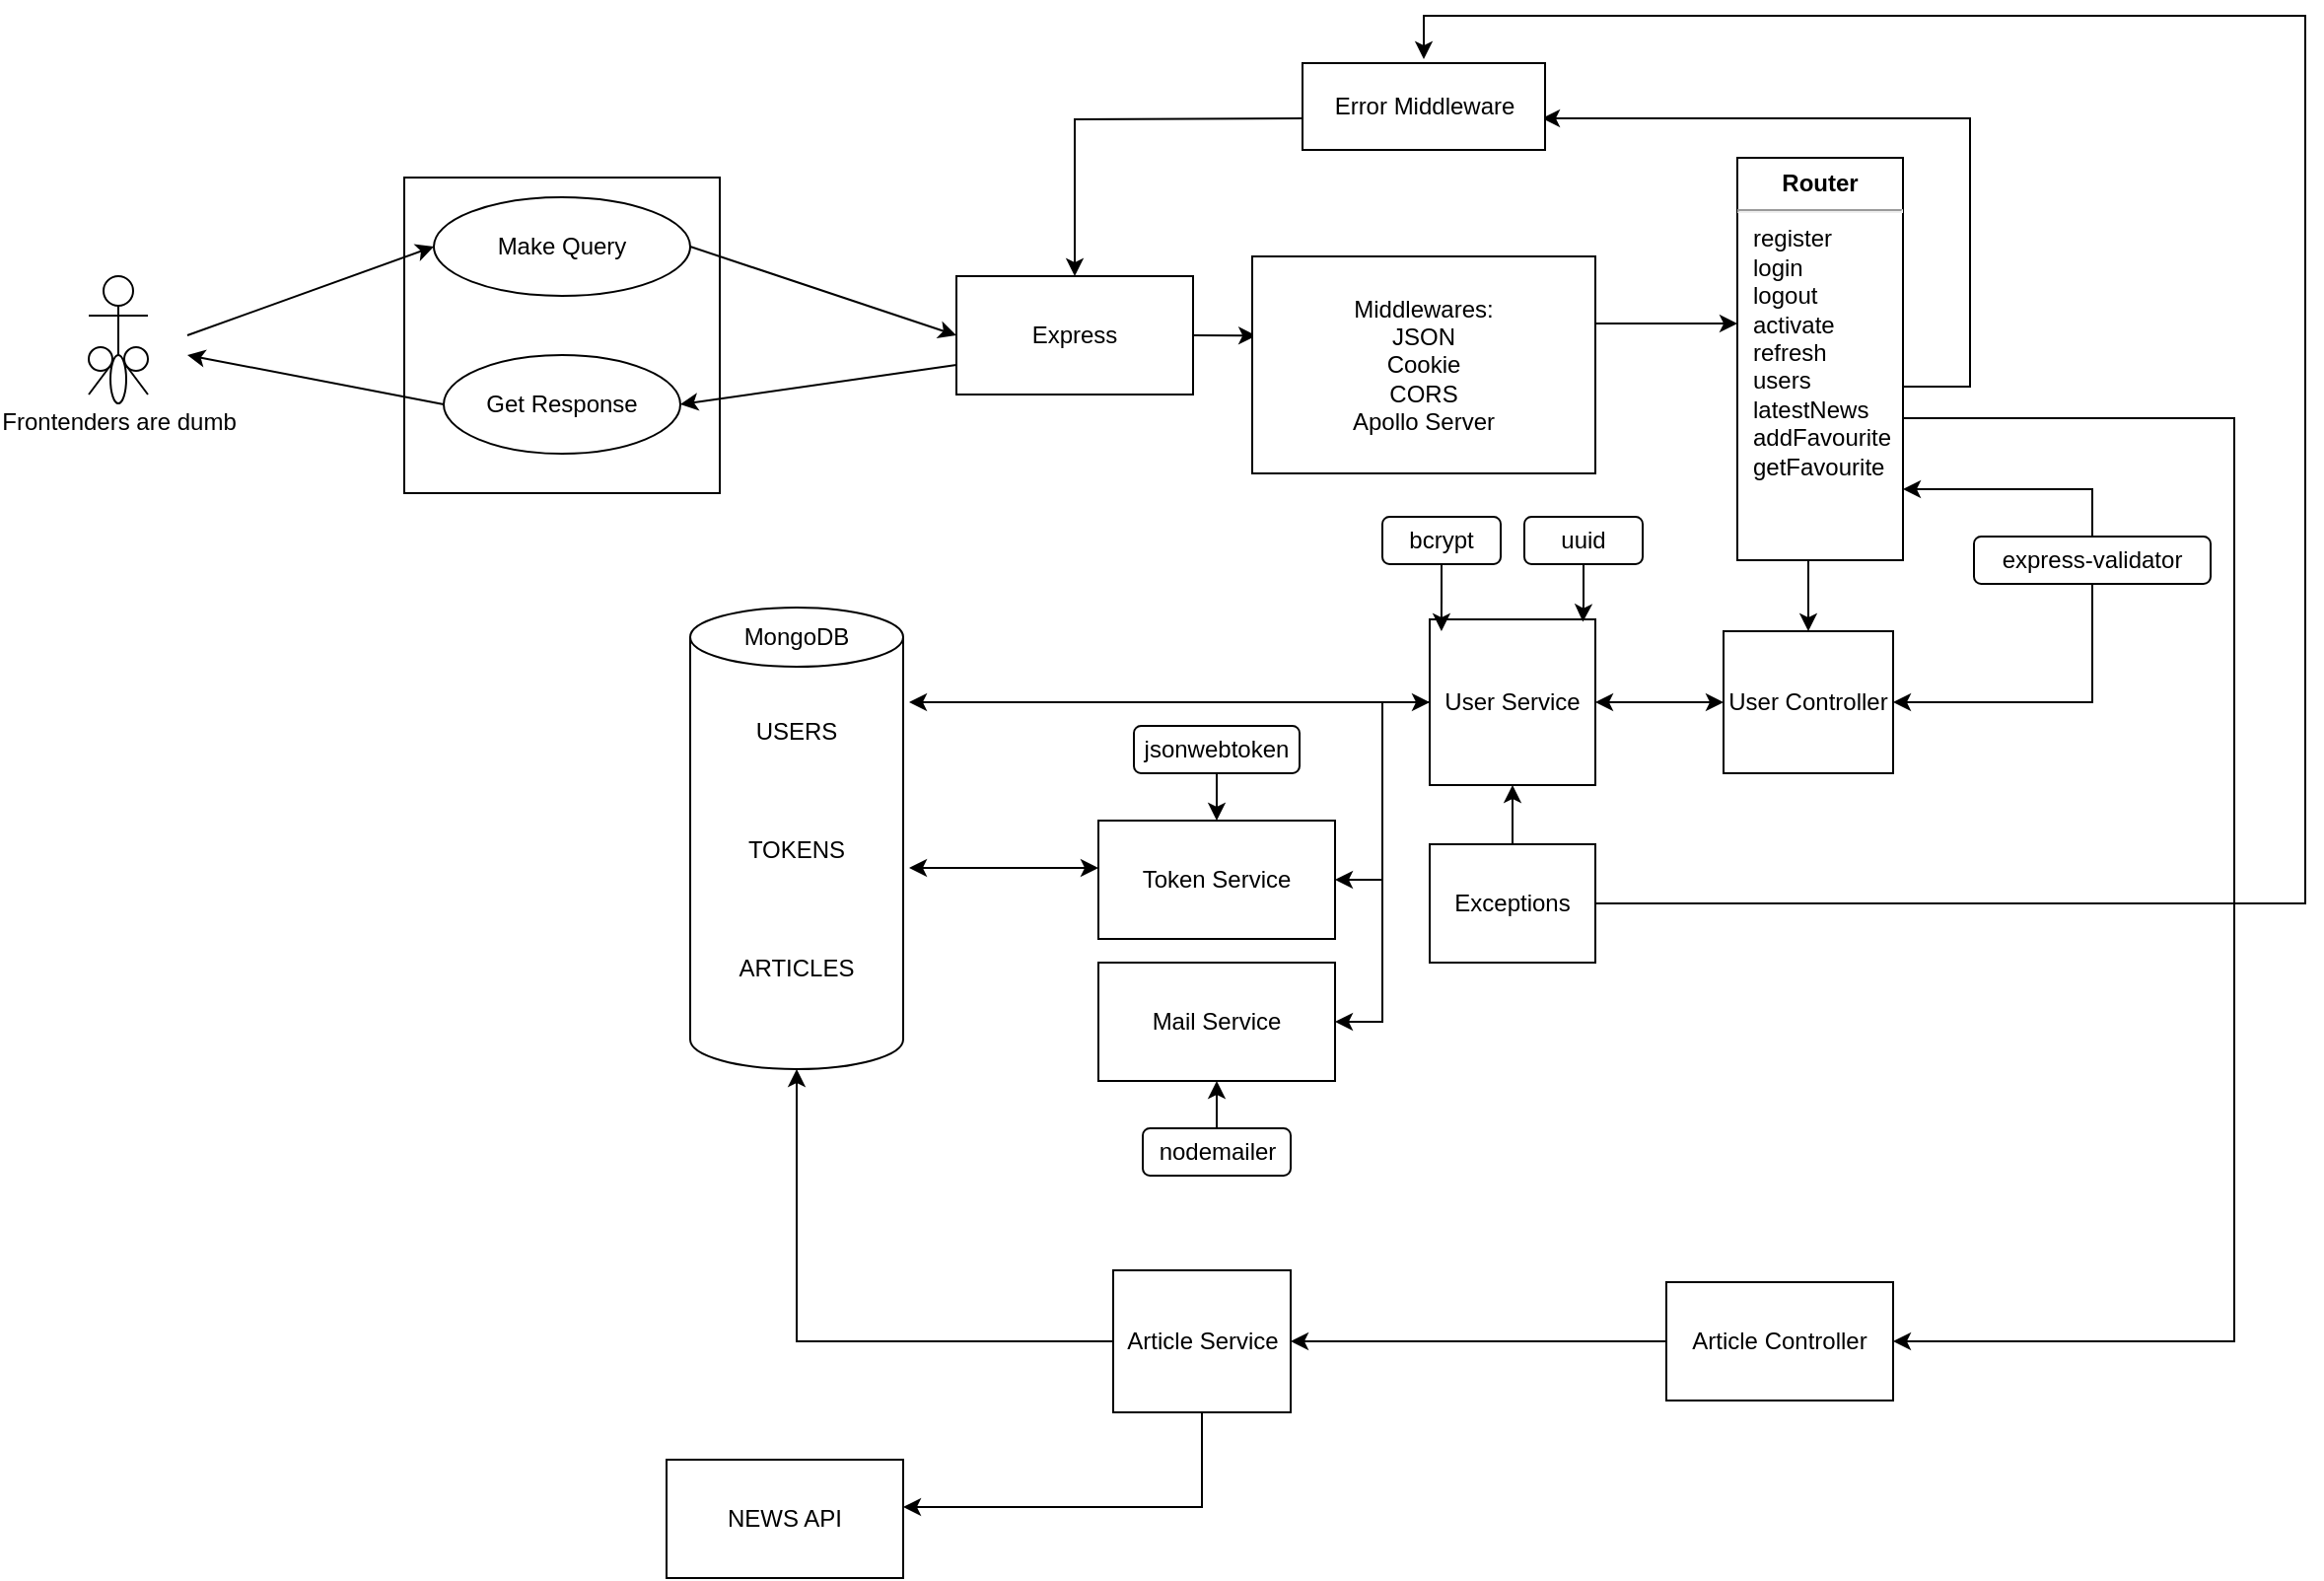 <mxfile>
    <diagram name="Page-1" id="jY6gUYueK4Lz05AGPSLK">
        <mxGraphModel dx="603" dy="1417" grid="1" gridSize="12" guides="1" tooltips="1" connect="1" arrows="1" fold="1" page="0" pageScale="1" pageWidth="827" pageHeight="1169" math="0" shadow="0">
            <root>
                <mxCell id="0"/>
                <mxCell id="1" parent="0"/>
                <mxCell id="4jzF36_kRDMFmSvGSF6Q-1" value="Frontenders are dumb" style="shape=umlActor;verticalLabelPosition=bottom;verticalAlign=top;html=1;outlineConnect=0;" parent="1" vertex="1">
                    <mxGeometry x="576" y="-300" width="30" height="60" as="geometry"/>
                </mxCell>
                <mxCell id="4jzF36_kRDMFmSvGSF6Q-4" value="" style="whiteSpace=wrap;html=1;aspect=fixed;" parent="1" vertex="1">
                    <mxGeometry x="736" y="-350" width="160" height="160" as="geometry"/>
                </mxCell>
                <mxCell id="4jzF36_kRDMFmSvGSF6Q-5" value="Make Query" style="ellipse;whiteSpace=wrap;html=1;" parent="1" vertex="1">
                    <mxGeometry x="751" y="-340" width="130" height="50" as="geometry"/>
                </mxCell>
                <mxCell id="4jzF36_kRDMFmSvGSF6Q-6" value="Get Response" style="ellipse;whiteSpace=wrap;html=1;" parent="1" vertex="1">
                    <mxGeometry x="756" y="-260" width="120" height="50" as="geometry"/>
                </mxCell>
                <mxCell id="4jzF36_kRDMFmSvGSF6Q-8" value="" style="endArrow=classic;html=1;rounded=0;entryX=0;entryY=0.5;entryDx=0;entryDy=0;" parent="1" target="4jzF36_kRDMFmSvGSF6Q-5" edge="1">
                    <mxGeometry width="50" height="50" relative="1" as="geometry">
                        <mxPoint x="626" y="-270" as="sourcePoint"/>
                        <mxPoint x="676" y="-320" as="targetPoint"/>
                    </mxGeometry>
                </mxCell>
                <mxCell id="4jzF36_kRDMFmSvGSF6Q-9" value="" style="endArrow=classic;html=1;rounded=0;exitX=0;exitY=0.5;exitDx=0;exitDy=0;" parent="1" source="4jzF36_kRDMFmSvGSF6Q-6" edge="1">
                    <mxGeometry width="50" height="50" relative="1" as="geometry">
                        <mxPoint x="926" y="-130" as="sourcePoint"/>
                        <mxPoint x="626" y="-260" as="targetPoint"/>
                        <Array as="points"/>
                    </mxGeometry>
                </mxCell>
                <mxCell id="4jzF36_kRDMFmSvGSF6Q-10" value="" style="endArrow=classic;html=1;rounded=0;exitX=1;exitY=0.5;exitDx=0;exitDy=0;entryX=0;entryY=0.5;entryDx=0;entryDy=0;" parent="1" source="4jzF36_kRDMFmSvGSF6Q-5" target="4jzF36_kRDMFmSvGSF6Q-11" edge="1">
                    <mxGeometry width="50" height="50" relative="1" as="geometry">
                        <mxPoint x="896" y="-260" as="sourcePoint"/>
                        <mxPoint x="1006" y="-260" as="targetPoint"/>
                        <Array as="points"/>
                    </mxGeometry>
                </mxCell>
                <mxCell id="4jzF36_kRDMFmSvGSF6Q-11" value="Express" style="rounded=0;whiteSpace=wrap;html=1;" parent="1" vertex="1">
                    <mxGeometry x="1016" y="-300" width="120" height="60" as="geometry"/>
                </mxCell>
                <mxCell id="4jzF36_kRDMFmSvGSF6Q-12" value="" style="endArrow=classic;html=1;rounded=0;exitX=0;exitY=0.75;exitDx=0;exitDy=0;entryX=1;entryY=0.5;entryDx=0;entryDy=0;" parent="1" source="4jzF36_kRDMFmSvGSF6Q-11" target="4jzF36_kRDMFmSvGSF6Q-6" edge="1">
                    <mxGeometry width="50" height="50" relative="1" as="geometry">
                        <mxPoint x="926" y="-30" as="sourcePoint"/>
                        <mxPoint x="976" y="-80" as="targetPoint"/>
                        <Array as="points"/>
                    </mxGeometry>
                </mxCell>
                <mxCell id="4jzF36_kRDMFmSvGSF6Q-13" value="" style="endArrow=classic;html=1;rounded=0;exitX=1;exitY=0.5;exitDx=0;exitDy=0;entryX=0.012;entryY=0.365;entryDx=0;entryDy=0;entryPerimeter=0;" parent="1" source="4jzF36_kRDMFmSvGSF6Q-11" target="4jzF36_kRDMFmSvGSF6Q-14" edge="1">
                    <mxGeometry width="50" height="50" relative="1" as="geometry">
                        <mxPoint x="926" y="-30" as="sourcePoint"/>
                        <mxPoint x="1076" y="-180" as="targetPoint"/>
                        <Array as="points">
                            <mxPoint x="1136" y="-270"/>
                        </Array>
                    </mxGeometry>
                </mxCell>
                <mxCell id="4jzF36_kRDMFmSvGSF6Q-104" style="edgeStyle=orthogonalEdgeStyle;rounded=0;orthogonalLoop=1;jettySize=auto;html=1;entryX=0;entryY=0.412;entryDx=0;entryDy=0;entryPerimeter=0;" parent="1" source="4jzF36_kRDMFmSvGSF6Q-14" target="4jzF36_kRDMFmSvGSF6Q-21" edge="1">
                    <mxGeometry relative="1" as="geometry">
                        <Array as="points">
                            <mxPoint x="1364" y="-276"/>
                            <mxPoint x="1364" y="-276"/>
                        </Array>
                    </mxGeometry>
                </mxCell>
                <mxCell id="4jzF36_kRDMFmSvGSF6Q-14" value="Middlewares:&lt;br&gt;JSON&lt;br&gt;Cookie&lt;br&gt;CORS&lt;br&gt;Apollo Server" style="rounded=0;whiteSpace=wrap;html=1;" parent="1" vertex="1">
                    <mxGeometry x="1166" y="-310" width="174" height="110" as="geometry"/>
                </mxCell>
                <mxCell id="4jzF36_kRDMFmSvGSF6Q-29" style="edgeStyle=orthogonalEdgeStyle;rounded=0;orthogonalLoop=1;jettySize=auto;html=1;exitX=0.5;exitY=1;exitDx=0;exitDy=0;entryX=0.5;entryY=0;entryDx=0;entryDy=0;" parent="1" source="4jzF36_kRDMFmSvGSF6Q-21" target="4jzF36_kRDMFmSvGSF6Q-28" edge="1">
                    <mxGeometry relative="1" as="geometry"/>
                </mxCell>
                <mxCell id="4jzF36_kRDMFmSvGSF6Q-63" style="edgeStyle=orthogonalEdgeStyle;rounded=0;orthogonalLoop=1;jettySize=auto;html=1;entryX=1;entryY=0.5;entryDx=0;entryDy=0;" parent="1" source="4jzF36_kRDMFmSvGSF6Q-21" edge="1">
                    <mxGeometry relative="1" as="geometry">
                        <mxPoint x="1313.0" y="-380" as="targetPoint"/>
                        <Array as="points">
                            <mxPoint x="1530" y="-244"/>
                            <mxPoint x="1530" y="-380"/>
                        </Array>
                    </mxGeometry>
                </mxCell>
                <mxCell id="4jzF36_kRDMFmSvGSF6Q-95" style="edgeStyle=orthogonalEdgeStyle;rounded=0;orthogonalLoop=1;jettySize=auto;html=1;entryX=1;entryY=0.5;entryDx=0;entryDy=0;" parent="1" source="4jzF36_kRDMFmSvGSF6Q-21" target="4jzF36_kRDMFmSvGSF6Q-90" edge="1">
                    <mxGeometry relative="1" as="geometry">
                        <mxPoint x="1652" y="120" as="targetPoint"/>
                        <Array as="points">
                            <mxPoint x="1664" y="-228"/>
                            <mxPoint x="1664" y="240"/>
                        </Array>
                    </mxGeometry>
                </mxCell>
                <mxCell id="4jzF36_kRDMFmSvGSF6Q-21" value="&lt;p style=&quot;margin:0px;margin-top:6px;text-align:center;&quot;&gt;&lt;b&gt;Router&lt;/b&gt;&lt;/p&gt;&lt;hr&gt;&lt;p style=&quot;margin:0px;margin-left:8px;&quot;&gt;register&lt;br&gt;login&lt;br&gt;logout&lt;br&gt;activate&lt;br&gt;refresh&lt;/p&gt;&lt;p style=&quot;margin:0px;margin-left:8px;&quot;&gt;users&lt;/p&gt;&lt;p style=&quot;margin:0px;margin-left:8px;&quot;&gt;latestNews&lt;br&gt;addFavourite&lt;/p&gt;&lt;p style=&quot;margin:0px;margin-left:8px;&quot;&gt;getFavourite&lt;/p&gt;" style="align=left;overflow=fill;html=1;dropTarget=0;whiteSpace=wrap;" parent="1" vertex="1">
                    <mxGeometry x="1412" y="-360" width="84" height="204" as="geometry"/>
                </mxCell>
                <mxCell id="4jzF36_kRDMFmSvGSF6Q-28" value="User Controller" style="rounded=0;whiteSpace=wrap;html=1;" parent="1" vertex="1">
                    <mxGeometry x="1405" y="-120" width="86" height="72" as="geometry"/>
                </mxCell>
                <mxCell id="4jzF36_kRDMFmSvGSF6Q-34" style="edgeStyle=orthogonalEdgeStyle;rounded=0;orthogonalLoop=1;jettySize=auto;html=1;entryX=1;entryY=0.5;entryDx=0;entryDy=0;" parent="1" source="4jzF36_kRDMFmSvGSF6Q-30" target="4jzF36_kRDMFmSvGSF6Q-31" edge="1">
                    <mxGeometry relative="1" as="geometry"/>
                </mxCell>
                <mxCell id="4jzF36_kRDMFmSvGSF6Q-38" style="edgeStyle=orthogonalEdgeStyle;rounded=0;orthogonalLoop=1;jettySize=auto;html=1;entryX=1;entryY=0.5;entryDx=0;entryDy=0;" parent="1" source="4jzF36_kRDMFmSvGSF6Q-30" target="4jzF36_kRDMFmSvGSF6Q-35" edge="1">
                    <mxGeometry relative="1" as="geometry"/>
                </mxCell>
                <mxCell id="4jzF36_kRDMFmSvGSF6Q-30" value="User Service" style="whiteSpace=wrap;html=1;aspect=fixed;" parent="1" vertex="1">
                    <mxGeometry x="1256" y="-126" width="84" height="84" as="geometry"/>
                </mxCell>
                <mxCell id="4jzF36_kRDMFmSvGSF6Q-31" value="Token Service" style="rounded=0;whiteSpace=wrap;html=1;" parent="1" vertex="1">
                    <mxGeometry x="1088" y="-24" width="120" height="60" as="geometry"/>
                </mxCell>
                <mxCell id="4jzF36_kRDMFmSvGSF6Q-35" value="Mail Service" style="rounded=0;whiteSpace=wrap;html=1;" parent="1" vertex="1">
                    <mxGeometry x="1088" y="48" width="120" height="60" as="geometry"/>
                </mxCell>
                <mxCell id="4jzF36_kRDMFmSvGSF6Q-40" value="" style="shape=cylinder3;whiteSpace=wrap;html=1;boundedLbl=1;backgroundOutline=1;size=15;" parent="1" vertex="1">
                    <mxGeometry x="881" y="-132" width="108" height="234" as="geometry"/>
                </mxCell>
                <mxCell id="4jzF36_kRDMFmSvGSF6Q-42" value="USERS" style="text;html=1;strokeColor=none;fillColor=none;align=center;verticalAlign=middle;whiteSpace=wrap;rounded=0;" parent="1" vertex="1">
                    <mxGeometry x="905" y="-84" width="60" height="30" as="geometry"/>
                </mxCell>
                <mxCell id="4jzF36_kRDMFmSvGSF6Q-43" value="TOKENS" style="text;html=1;strokeColor=none;fillColor=none;align=center;verticalAlign=middle;whiteSpace=wrap;rounded=0;" parent="1" vertex="1">
                    <mxGeometry x="905" y="-24" width="60" height="30" as="geometry"/>
                </mxCell>
                <mxCell id="4jzF36_kRDMFmSvGSF6Q-54" value="" style="endArrow=classic;startArrow=classic;html=1;rounded=0;" parent="1" edge="1">
                    <mxGeometry width="50" height="50" relative="1" as="geometry">
                        <mxPoint x="992" as="sourcePoint"/>
                        <mxPoint x="1088" as="targetPoint"/>
                    </mxGeometry>
                </mxCell>
                <mxCell id="4jzF36_kRDMFmSvGSF6Q-58" value="" style="endArrow=classic;startArrow=classic;html=1;rounded=0;entryX=0;entryY=0.5;entryDx=0;entryDy=0;" parent="1" target="4jzF36_kRDMFmSvGSF6Q-30" edge="1">
                    <mxGeometry width="50" height="50" relative="1" as="geometry">
                        <mxPoint x="992" y="-84" as="sourcePoint"/>
                        <mxPoint x="1066" y="-156" as="targetPoint"/>
                    </mxGeometry>
                </mxCell>
                <mxCell id="4jzF36_kRDMFmSvGSF6Q-61" value="" style="endArrow=classic;startArrow=classic;html=1;rounded=0;entryX=0;entryY=0.5;entryDx=0;entryDy=0;" parent="1" target="4jzF36_kRDMFmSvGSF6Q-28" edge="1">
                    <mxGeometry width="50" height="50" relative="1" as="geometry">
                        <mxPoint x="1340" y="-84" as="sourcePoint"/>
                        <mxPoint x="1066" y="-156" as="targetPoint"/>
                        <Array as="points">
                            <mxPoint x="1376" y="-84"/>
                        </Array>
                    </mxGeometry>
                </mxCell>
                <mxCell id="4jzF36_kRDMFmSvGSF6Q-64" style="edgeStyle=orthogonalEdgeStyle;rounded=0;orthogonalLoop=1;jettySize=auto;html=1;" parent="1" target="4jzF36_kRDMFmSvGSF6Q-11" edge="1">
                    <mxGeometry relative="1" as="geometry">
                        <mxPoint x="1064" y="-380" as="targetPoint"/>
                        <mxPoint x="1193" y="-379.966" as="sourcePoint"/>
                    </mxGeometry>
                </mxCell>
                <mxCell id="4jzF36_kRDMFmSvGSF6Q-65" value="MongoDB" style="text;html=1;strokeColor=none;fillColor=none;align=center;verticalAlign=middle;whiteSpace=wrap;rounded=0;" parent="1" vertex="1">
                    <mxGeometry x="905" y="-132" width="60" height="30" as="geometry"/>
                </mxCell>
                <mxCell id="4jzF36_kRDMFmSvGSF6Q-68" style="edgeStyle=orthogonalEdgeStyle;rounded=0;orthogonalLoop=1;jettySize=auto;html=1;" parent="1" source="4jzF36_kRDMFmSvGSF6Q-66" target="4jzF36_kRDMFmSvGSF6Q-30" edge="1">
                    <mxGeometry relative="1" as="geometry"/>
                </mxCell>
                <mxCell id="4jzF36_kRDMFmSvGSF6Q-69" style="edgeStyle=orthogonalEdgeStyle;rounded=0;orthogonalLoop=1;jettySize=auto;html=1;entryX=0.5;entryY=0;entryDx=0;entryDy=0;" parent="1" source="4jzF36_kRDMFmSvGSF6Q-66" edge="1">
                    <mxGeometry relative="1" as="geometry">
                        <mxPoint x="1253" y="-410" as="targetPoint"/>
                        <Array as="points">
                            <mxPoint x="1700" y="18"/>
                            <mxPoint x="1700" y="-432"/>
                            <mxPoint x="1253" y="-432"/>
                        </Array>
                    </mxGeometry>
                </mxCell>
                <mxCell id="4jzF36_kRDMFmSvGSF6Q-66" value="Exceptions" style="rounded=0;whiteSpace=wrap;html=1;" parent="1" vertex="1">
                    <mxGeometry x="1256" y="-12" width="84" height="60" as="geometry"/>
                </mxCell>
                <mxCell id="4jzF36_kRDMFmSvGSF6Q-71" style="edgeStyle=orthogonalEdgeStyle;rounded=0;orthogonalLoop=1;jettySize=auto;html=1;" parent="1" source="4jzF36_kRDMFmSvGSF6Q-70" target="4jzF36_kRDMFmSvGSF6Q-35" edge="1">
                    <mxGeometry relative="1" as="geometry"/>
                </mxCell>
                <mxCell id="4jzF36_kRDMFmSvGSF6Q-70" value="nodemailer" style="rounded=1;whiteSpace=wrap;html=1;" parent="1" vertex="1">
                    <mxGeometry x="1110.5" y="132" width="75" height="24" as="geometry"/>
                </mxCell>
                <mxCell id="4jzF36_kRDMFmSvGSF6Q-73" value="Error Middleware" style="rounded=0;whiteSpace=wrap;html=1;" parent="1" vertex="1">
                    <mxGeometry x="1191.5" y="-408" width="123" height="44" as="geometry"/>
                </mxCell>
                <mxCell id="4jzF36_kRDMFmSvGSF6Q-77" style="edgeStyle=orthogonalEdgeStyle;rounded=0;orthogonalLoop=1;jettySize=auto;html=1;" parent="1" source="4jzF36_kRDMFmSvGSF6Q-74" target="4jzF36_kRDMFmSvGSF6Q-31" edge="1">
                    <mxGeometry relative="1" as="geometry"/>
                </mxCell>
                <mxCell id="4jzF36_kRDMFmSvGSF6Q-74" value="jsonwebtoken" style="rounded=1;whiteSpace=wrap;html=1;" parent="1" vertex="1">
                    <mxGeometry x="1106" y="-72" width="84" height="24" as="geometry"/>
                </mxCell>
                <mxCell id="4jzF36_kRDMFmSvGSF6Q-82" style="edgeStyle=orthogonalEdgeStyle;rounded=0;orthogonalLoop=1;jettySize=auto;html=1;entryX=0.071;entryY=0.071;entryDx=0;entryDy=0;entryPerimeter=0;" parent="1" source="4jzF36_kRDMFmSvGSF6Q-78" target="4jzF36_kRDMFmSvGSF6Q-30" edge="1">
                    <mxGeometry relative="1" as="geometry"/>
                </mxCell>
                <mxCell id="4jzF36_kRDMFmSvGSF6Q-78" value="bcrypt" style="rounded=1;whiteSpace=wrap;html=1;" parent="1" vertex="1">
                    <mxGeometry x="1232" y="-178" width="60" height="24" as="geometry"/>
                </mxCell>
                <mxCell id="4jzF36_kRDMFmSvGSF6Q-85" style="edgeStyle=orthogonalEdgeStyle;rounded=0;orthogonalLoop=1;jettySize=auto;html=1;entryX=0.925;entryY=0.015;entryDx=0;entryDy=0;entryPerimeter=0;" parent="1" source="4jzF36_kRDMFmSvGSF6Q-79" target="4jzF36_kRDMFmSvGSF6Q-30" edge="1">
                    <mxGeometry relative="1" as="geometry"/>
                </mxCell>
                <mxCell id="4jzF36_kRDMFmSvGSF6Q-79" value="uuid" style="rounded=1;whiteSpace=wrap;html=1;" parent="1" vertex="1">
                    <mxGeometry x="1304" y="-178" width="60" height="24" as="geometry"/>
                </mxCell>
                <mxCell id="4jzF36_kRDMFmSvGSF6Q-87" style="edgeStyle=orthogonalEdgeStyle;rounded=0;orthogonalLoop=1;jettySize=auto;html=1;entryX=1;entryY=0.5;entryDx=0;entryDy=0;" parent="1" source="4jzF36_kRDMFmSvGSF6Q-86" target="4jzF36_kRDMFmSvGSF6Q-28" edge="1">
                    <mxGeometry relative="1" as="geometry">
                        <mxPoint x="1496" y="-84" as="targetPoint"/>
                        <Array as="points">
                            <mxPoint x="1592" y="-84"/>
                        </Array>
                    </mxGeometry>
                </mxCell>
                <mxCell id="4jzF36_kRDMFmSvGSF6Q-106" style="edgeStyle=orthogonalEdgeStyle;rounded=0;orthogonalLoop=1;jettySize=auto;html=1;exitX=0.5;exitY=0;exitDx=0;exitDy=0;" parent="1" source="4jzF36_kRDMFmSvGSF6Q-86" target="4jzF36_kRDMFmSvGSF6Q-21" edge="1">
                    <mxGeometry relative="1" as="geometry">
                        <Array as="points">
                            <mxPoint x="1592" y="-192"/>
                        </Array>
                    </mxGeometry>
                </mxCell>
                <mxCell id="4jzF36_kRDMFmSvGSF6Q-86" value="express-validator" style="rounded=1;whiteSpace=wrap;html=1;" parent="1" vertex="1">
                    <mxGeometry x="1532" y="-168" width="120" height="24" as="geometry"/>
                </mxCell>
                <mxCell id="4jzF36_kRDMFmSvGSF6Q-97" style="edgeStyle=orthogonalEdgeStyle;rounded=0;orthogonalLoop=1;jettySize=auto;html=1;" parent="1" source="4jzF36_kRDMFmSvGSF6Q-90" target="4jzF36_kRDMFmSvGSF6Q-96" edge="1">
                    <mxGeometry relative="1" as="geometry"/>
                </mxCell>
                <mxCell id="4jzF36_kRDMFmSvGSF6Q-90" value="Article Controller" style="rounded=0;whiteSpace=wrap;html=1;" parent="1" vertex="1">
                    <mxGeometry x="1376" y="210" width="115" height="60" as="geometry"/>
                </mxCell>
                <mxCell id="4jzF36_kRDMFmSvGSF6Q-98" style="edgeStyle=orthogonalEdgeStyle;rounded=0;orthogonalLoop=1;jettySize=auto;html=1;" parent="1" source="4jzF36_kRDMFmSvGSF6Q-96" target="4jzF36_kRDMFmSvGSF6Q-40" edge="1">
                    <mxGeometry relative="1" as="geometry">
                        <mxPoint x="1028" y="36" as="targetPoint"/>
                    </mxGeometry>
                </mxCell>
                <mxCell id="4jzF36_kRDMFmSvGSF6Q-100" style="edgeStyle=orthogonalEdgeStyle;rounded=0;orthogonalLoop=1;jettySize=auto;html=1;" parent="1" source="4jzF36_kRDMFmSvGSF6Q-96" target="4jzF36_kRDMFmSvGSF6Q-101" edge="1">
                    <mxGeometry relative="1" as="geometry">
                        <mxPoint x="1141" y="408" as="targetPoint"/>
                        <Array as="points">
                            <mxPoint x="1140" y="324"/>
                        </Array>
                    </mxGeometry>
                </mxCell>
                <mxCell id="4jzF36_kRDMFmSvGSF6Q-96" value="Article Service" style="rounded=0;whiteSpace=wrap;html=1;" parent="1" vertex="1">
                    <mxGeometry x="1095.5" y="204" width="90" height="72" as="geometry"/>
                </mxCell>
                <mxCell id="4jzF36_kRDMFmSvGSF6Q-99" value="ARTICLES" style="text;html=1;strokeColor=none;fillColor=none;align=center;verticalAlign=middle;whiteSpace=wrap;rounded=0;" parent="1" vertex="1">
                    <mxGeometry x="905" y="36" width="60" height="30" as="geometry"/>
                </mxCell>
                <mxCell id="4jzF36_kRDMFmSvGSF6Q-101" value="NEWS API" style="rounded=0;whiteSpace=wrap;html=1;" parent="1" vertex="1">
                    <mxGeometry x="869" y="300" width="120" height="60" as="geometry"/>
                </mxCell>
                <mxCell id="3" value="" style="ellipse;whiteSpace=wrap;html=1;" vertex="1" parent="1">
                    <mxGeometry x="587" y="-260" width="8" height="24.5" as="geometry"/>
                </mxCell>
                <mxCell id="4" value="" style="ellipse;whiteSpace=wrap;html=1;" vertex="1" parent="1">
                    <mxGeometry x="576" y="-264" width="12" height="12" as="geometry"/>
                </mxCell>
                <mxCell id="5" value="" style="ellipse;whiteSpace=wrap;html=1;" vertex="1" parent="1">
                    <mxGeometry x="594" y="-264" width="12" height="12" as="geometry"/>
                </mxCell>
            </root>
        </mxGraphModel>
    </diagram>
</mxfile>